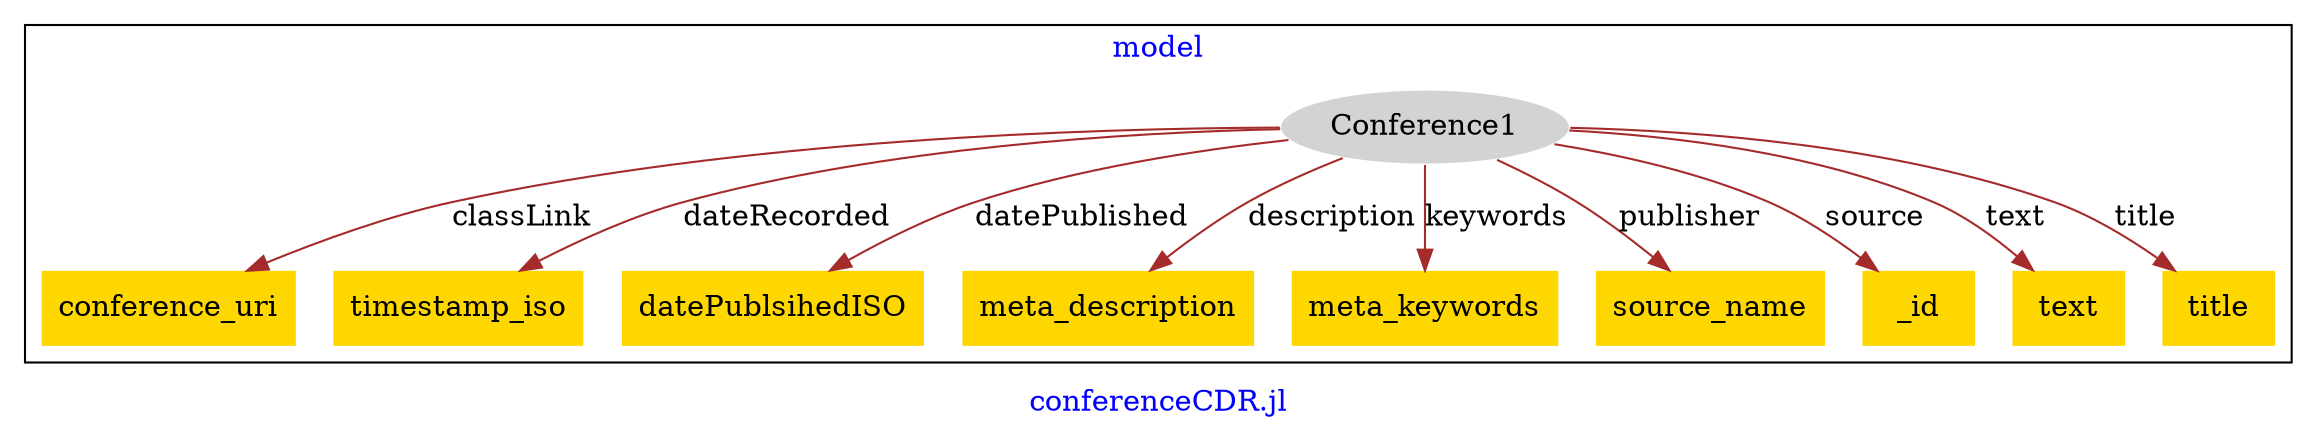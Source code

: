 digraph n0 {
fontcolor="blue"
remincross="true"
label="conferenceCDR.jl"
subgraph cluster {
label="model"
n2[style="filled",color="white",fillcolor="lightgray",label="Conference1"];
n3[shape="plaintext",style="filled",fillcolor="gold",label="conference_uri"];
n4[shape="plaintext",style="filled",fillcolor="gold",label="timestamp_iso"];
n5[shape="plaintext",style="filled",fillcolor="gold",label="datePublsihedISO"];
n6[shape="plaintext",style="filled",fillcolor="gold",label="meta_description"];
n7[shape="plaintext",style="filled",fillcolor="gold",label="meta_keywords"];
n8[shape="plaintext",style="filled",fillcolor="gold",label="source_name"];
n9[shape="plaintext",style="filled",fillcolor="gold",label="_id"];
n10[shape="plaintext",style="filled",fillcolor="gold",label="text"];
n11[shape="plaintext",style="filled",fillcolor="gold",label="title"];
}
n2 -> n3[color="brown",fontcolor="black",label="classLink"]
n2 -> n4[color="brown",fontcolor="black",label="dateRecorded"]
n2 -> n5[color="brown",fontcolor="black",label="datePublished"]
n2 -> n6[color="brown",fontcolor="black",label="description"]
n2 -> n7[color="brown",fontcolor="black",label="keywords"]
n2 -> n8[color="brown",fontcolor="black",label="publisher"]
n2 -> n9[color="brown",fontcolor="black",label="source"]
n2 -> n10[color="brown",fontcolor="black",label="text"]
n2 -> n11[color="brown",fontcolor="black",label="title"]
}
